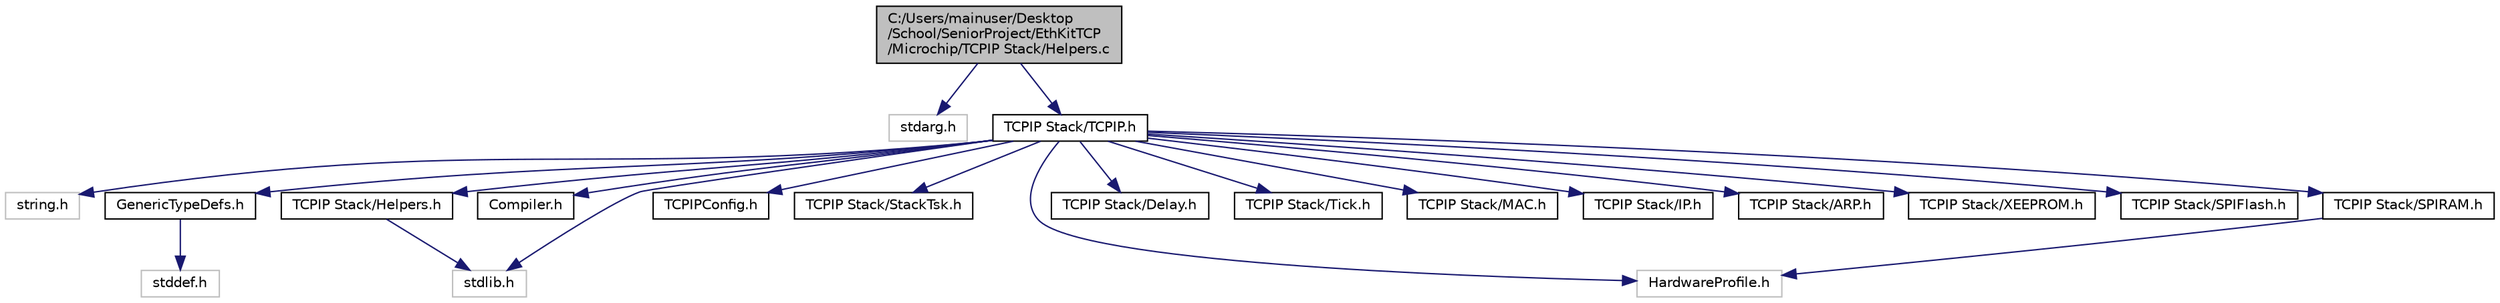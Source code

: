 digraph "C:/Users/mainuser/Desktop/School/SeniorProject/EthKitTCP/Microchip/TCPIP Stack/Helpers.c"
{
  edge [fontname="Helvetica",fontsize="10",labelfontname="Helvetica",labelfontsize="10"];
  node [fontname="Helvetica",fontsize="10",shape=record];
  Node1 [label="C:/Users/mainuser/Desktop\l/School/SeniorProject/EthKitTCP\l/Microchip/TCPIP Stack/Helpers.c",height=0.2,width=0.4,color="black", fillcolor="grey75", style="filled", fontcolor="black"];
  Node1 -> Node2 [color="midnightblue",fontsize="10",style="solid"];
  Node2 [label="stdarg.h",height=0.2,width=0.4,color="grey75", fillcolor="white", style="filled"];
  Node1 -> Node3 [color="midnightblue",fontsize="10",style="solid"];
  Node3 [label="TCPIP Stack/TCPIP.h",height=0.2,width=0.4,color="black", fillcolor="white", style="filled",URL="$_t_c_p_i_p_8h.html"];
  Node3 -> Node4 [color="midnightblue",fontsize="10",style="solid"];
  Node4 [label="string.h",height=0.2,width=0.4,color="grey75", fillcolor="white", style="filled"];
  Node3 -> Node5 [color="midnightblue",fontsize="10",style="solid"];
  Node5 [label="stdlib.h",height=0.2,width=0.4,color="grey75", fillcolor="white", style="filled"];
  Node3 -> Node6 [color="midnightblue",fontsize="10",style="solid"];
  Node6 [label="GenericTypeDefs.h",height=0.2,width=0.4,color="black", fillcolor="white", style="filled",URL="$_generic_type_defs_8h.html"];
  Node6 -> Node7 [color="midnightblue",fontsize="10",style="solid"];
  Node7 [label="stddef.h",height=0.2,width=0.4,color="grey75", fillcolor="white", style="filled"];
  Node3 -> Node8 [color="midnightblue",fontsize="10",style="solid"];
  Node8 [label="Compiler.h",height=0.2,width=0.4,color="black", fillcolor="white", style="filled",URL="$_compiler_8h.html"];
  Node3 -> Node9 [color="midnightblue",fontsize="10",style="solid"];
  Node9 [label="HardwareProfile.h",height=0.2,width=0.4,color="grey75", fillcolor="white", style="filled"];
  Node3 -> Node10 [color="midnightblue",fontsize="10",style="solid"];
  Node10 [label="TCPIPConfig.h",height=0.2,width=0.4,color="black", fillcolor="white", style="filled",URL="$_t_c_p_i_p_config_8h.html"];
  Node3 -> Node11 [color="midnightblue",fontsize="10",style="solid"];
  Node11 [label="TCPIP Stack/StackTsk.h",height=0.2,width=0.4,color="black", fillcolor="white", style="filled",URL="$_stack_tsk_8h.html"];
  Node3 -> Node12 [color="midnightblue",fontsize="10",style="solid"];
  Node12 [label="TCPIP Stack/Helpers.h",height=0.2,width=0.4,color="black", fillcolor="white", style="filled",URL="$_helpers_8h.html"];
  Node12 -> Node5 [color="midnightblue",fontsize="10",style="solid"];
  Node3 -> Node13 [color="midnightblue",fontsize="10",style="solid"];
  Node13 [label="TCPIP Stack/Delay.h",height=0.2,width=0.4,color="black", fillcolor="white", style="filled",URL="$_delay_8h.html"];
  Node3 -> Node14 [color="midnightblue",fontsize="10",style="solid"];
  Node14 [label="TCPIP Stack/Tick.h",height=0.2,width=0.4,color="black", fillcolor="white", style="filled",URL="$_tick_8h.html"];
  Node3 -> Node15 [color="midnightblue",fontsize="10",style="solid"];
  Node15 [label="TCPIP Stack/MAC.h",height=0.2,width=0.4,color="black", fillcolor="white", style="filled",URL="$_m_a_c_8h.html"];
  Node3 -> Node16 [color="midnightblue",fontsize="10",style="solid"];
  Node16 [label="TCPIP Stack/IP.h",height=0.2,width=0.4,color="black", fillcolor="white", style="filled",URL="$_i_p_8h.html"];
  Node3 -> Node17 [color="midnightblue",fontsize="10",style="solid"];
  Node17 [label="TCPIP Stack/ARP.h",height=0.2,width=0.4,color="black", fillcolor="white", style="filled",URL="$_a_r_p_8h.html"];
  Node3 -> Node18 [color="midnightblue",fontsize="10",style="solid"];
  Node18 [label="TCPIP Stack/XEEPROM.h",height=0.2,width=0.4,color="black", fillcolor="white", style="filled",URL="$_x_e_e_p_r_o_m_8h.html"];
  Node3 -> Node19 [color="midnightblue",fontsize="10",style="solid"];
  Node19 [label="TCPIP Stack/SPIFlash.h",height=0.2,width=0.4,color="black", fillcolor="white", style="filled",URL="$_s_p_i_flash_8h.html"];
  Node3 -> Node20 [color="midnightblue",fontsize="10",style="solid"];
  Node20 [label="TCPIP Stack/SPIRAM.h",height=0.2,width=0.4,color="black", fillcolor="white", style="filled",URL="$_s_p_i_r_a_m_8h.html"];
  Node20 -> Node9 [color="midnightblue",fontsize="10",style="solid"];
}
